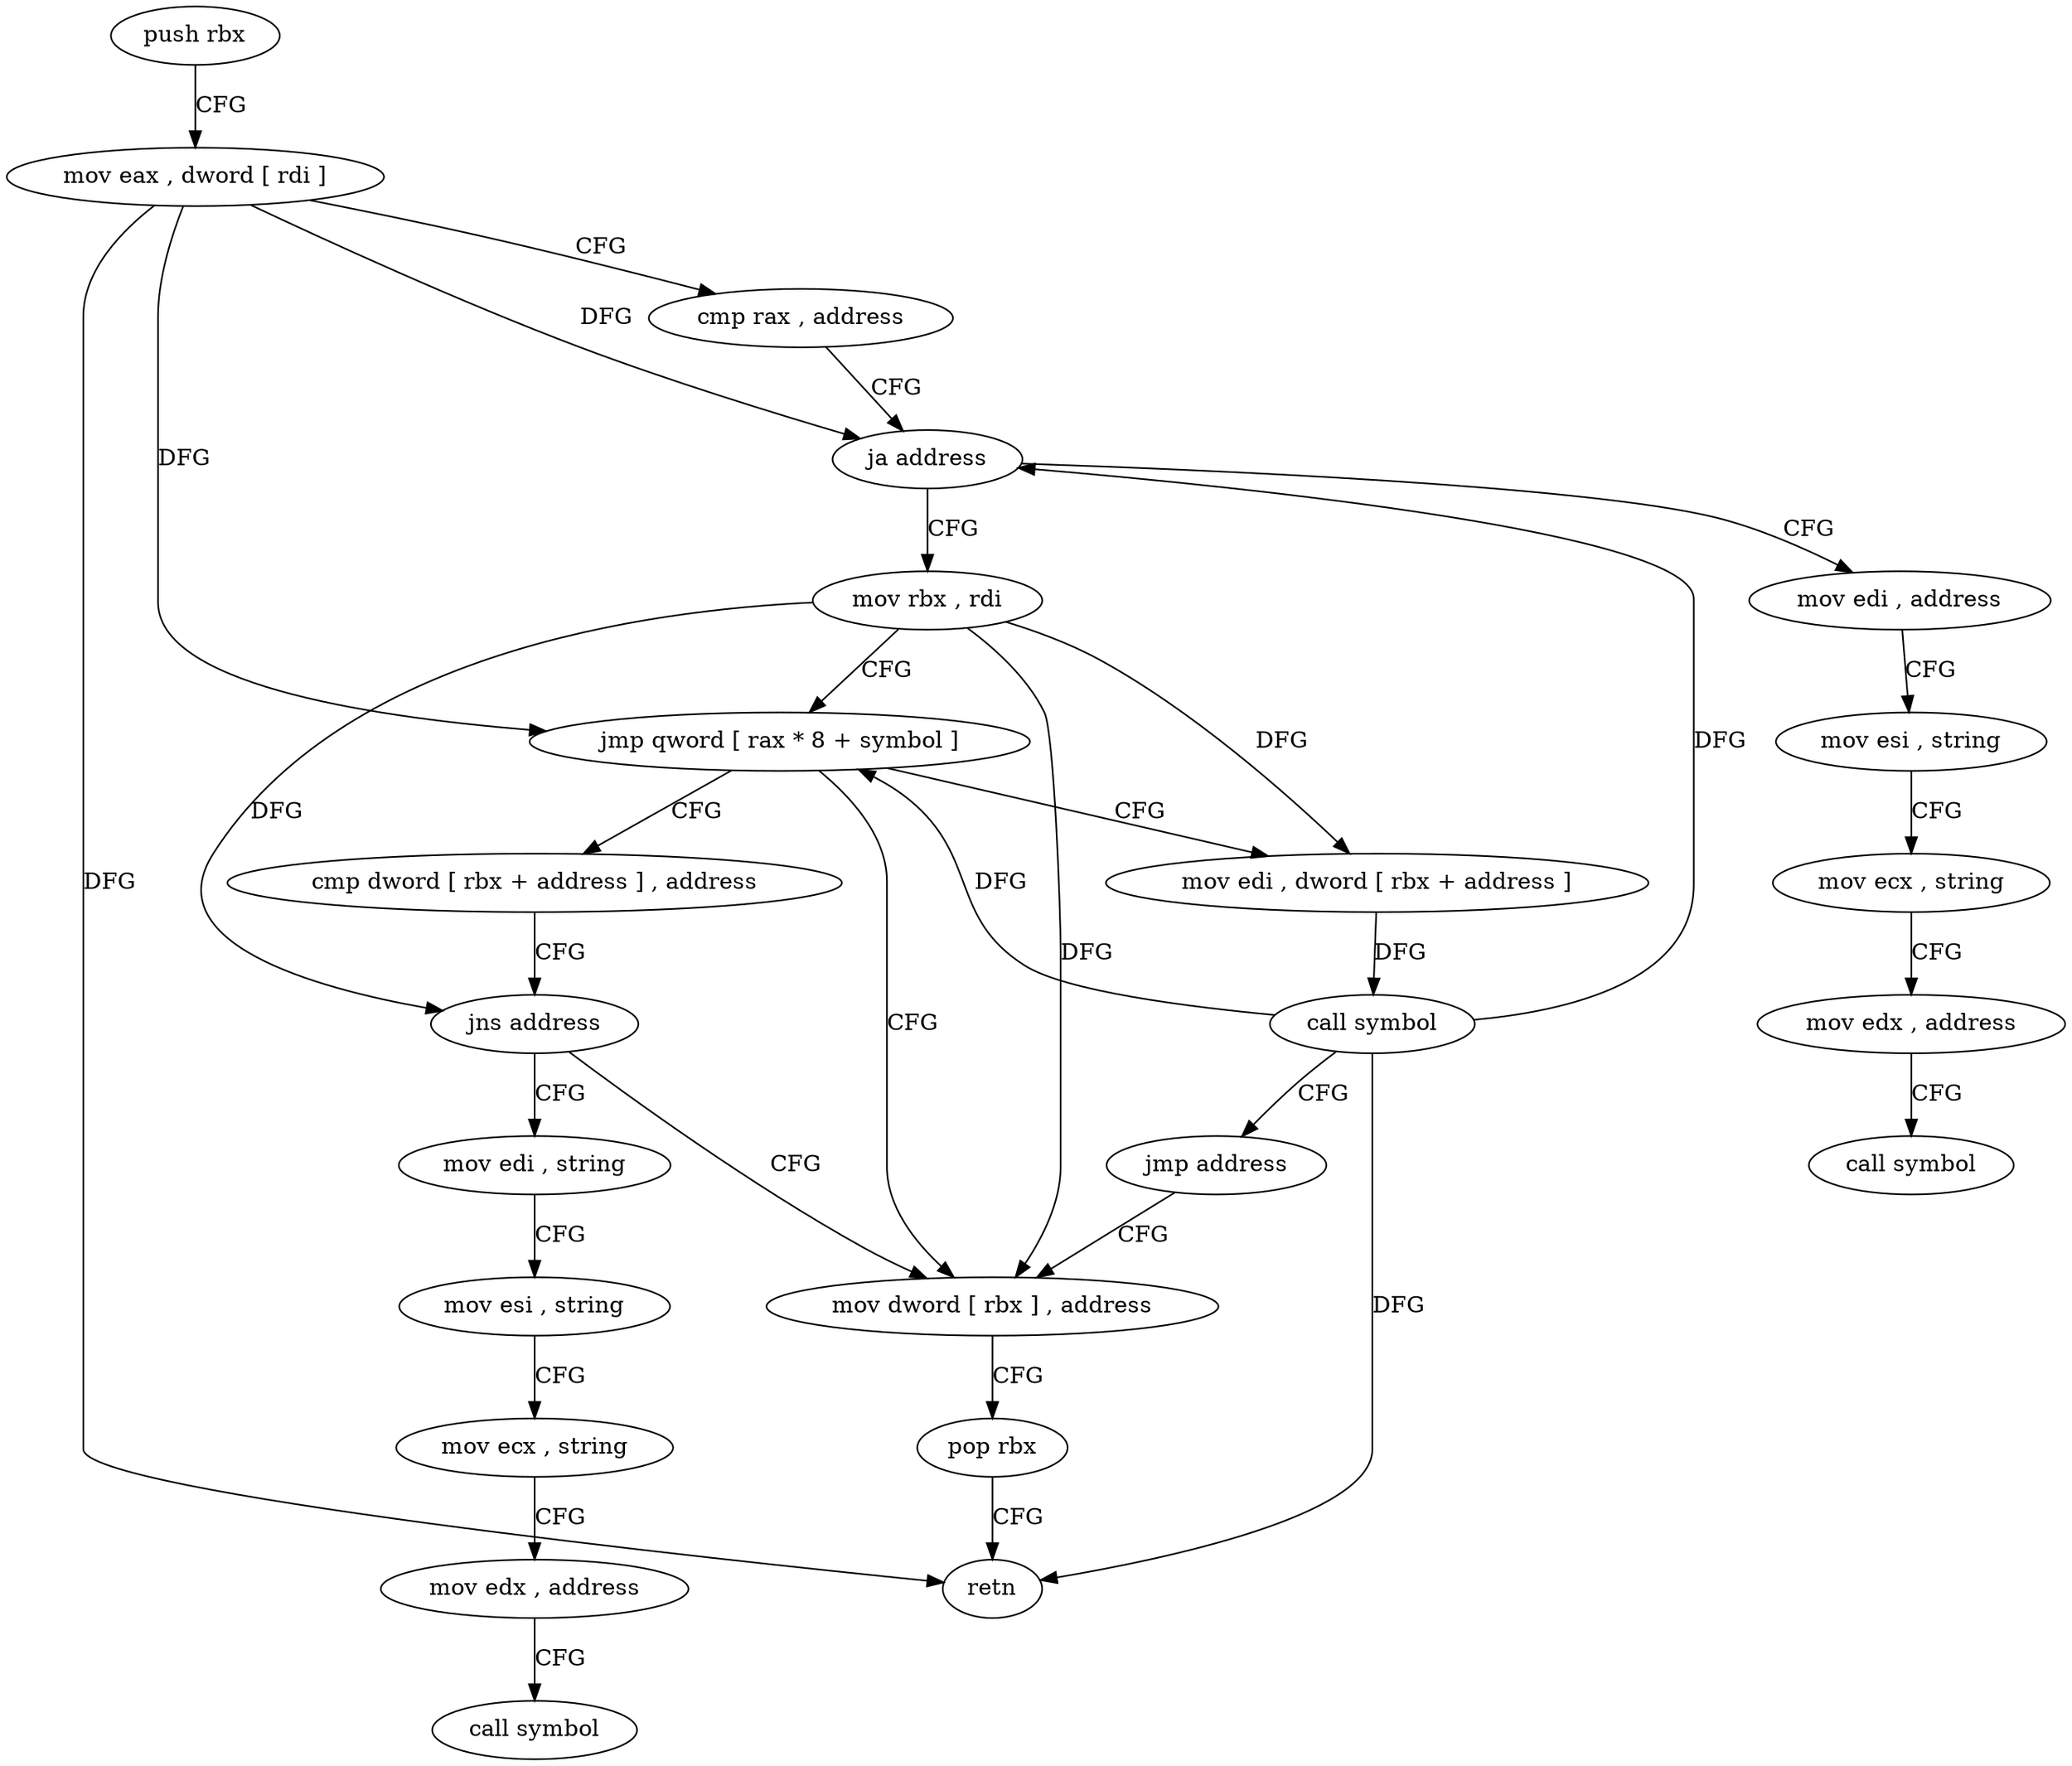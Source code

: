 digraph "func" {
"4257184" [label = "push rbx" ]
"4257185" [label = "mov eax , dword [ rdi ]" ]
"4257187" [label = "cmp rax , address" ]
"4257191" [label = "ja address" ]
"4257227" [label = "mov edi , address" ]
"4257193" [label = "mov rbx , rdi" ]
"4257232" [label = "mov esi , string" ]
"4257237" [label = "mov ecx , string" ]
"4257242" [label = "mov edx , address" ]
"4257247" [label = "call symbol" ]
"4257196" [label = "jmp qword [ rax * 8 + symbol ]" ]
"4257203" [label = "mov edi , dword [ rbx + address ]" ]
"4257213" [label = "cmp dword [ rbx + address ] , address" ]
"4257219" [label = "mov dword [ rbx ] , address" ]
"4257206" [label = "call symbol" ]
"4257211" [label = "jmp address" ]
"4257217" [label = "jns address" ]
"4257252" [label = "mov edi , string" ]
"4257225" [label = "pop rbx" ]
"4257226" [label = "retn" ]
"4257257" [label = "mov esi , string" ]
"4257262" [label = "mov ecx , string" ]
"4257267" [label = "mov edx , address" ]
"4257272" [label = "call symbol" ]
"4257184" -> "4257185" [ label = "CFG" ]
"4257185" -> "4257187" [ label = "CFG" ]
"4257185" -> "4257191" [ label = "DFG" ]
"4257185" -> "4257196" [ label = "DFG" ]
"4257185" -> "4257226" [ label = "DFG" ]
"4257187" -> "4257191" [ label = "CFG" ]
"4257191" -> "4257227" [ label = "CFG" ]
"4257191" -> "4257193" [ label = "CFG" ]
"4257227" -> "4257232" [ label = "CFG" ]
"4257193" -> "4257196" [ label = "CFG" ]
"4257193" -> "4257203" [ label = "DFG" ]
"4257193" -> "4257217" [ label = "DFG" ]
"4257193" -> "4257219" [ label = "DFG" ]
"4257232" -> "4257237" [ label = "CFG" ]
"4257237" -> "4257242" [ label = "CFG" ]
"4257242" -> "4257247" [ label = "CFG" ]
"4257196" -> "4257203" [ label = "CFG" ]
"4257196" -> "4257213" [ label = "CFG" ]
"4257196" -> "4257219" [ label = "CFG" ]
"4257203" -> "4257206" [ label = "DFG" ]
"4257213" -> "4257217" [ label = "CFG" ]
"4257219" -> "4257225" [ label = "CFG" ]
"4257206" -> "4257211" [ label = "CFG" ]
"4257206" -> "4257191" [ label = "DFG" ]
"4257206" -> "4257196" [ label = "DFG" ]
"4257206" -> "4257226" [ label = "DFG" ]
"4257211" -> "4257219" [ label = "CFG" ]
"4257217" -> "4257252" [ label = "CFG" ]
"4257217" -> "4257219" [ label = "CFG" ]
"4257252" -> "4257257" [ label = "CFG" ]
"4257225" -> "4257226" [ label = "CFG" ]
"4257257" -> "4257262" [ label = "CFG" ]
"4257262" -> "4257267" [ label = "CFG" ]
"4257267" -> "4257272" [ label = "CFG" ]
}
